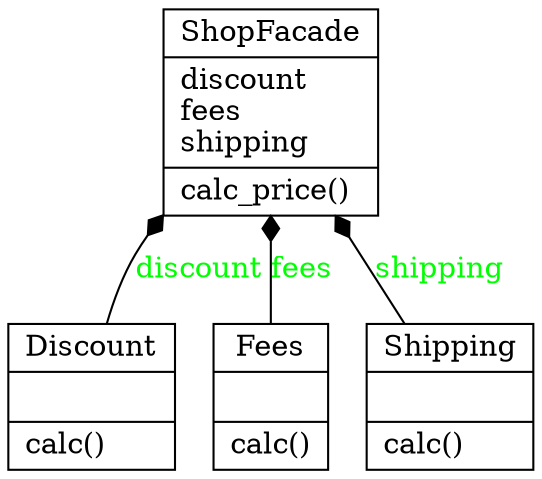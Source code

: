 digraph "classes" {
charset="utf-8"
rankdir=BT
"0" [label="{Discount|\l|calc()\l}", shape="record"];
"1" [label="{Fees|\l|calc()\l}", shape="record"];
"2" [label="{Shipping|\l|calc()\l}", shape="record"];
"3" [label="{ShopFacade|discount\lfees\lshipping\l|calc_price()\l}", shape="record"];
"0" -> "3" [arrowhead="diamond", arrowtail="none", fontcolor="green", label="discount", style="solid"];
"1" -> "3" [arrowhead="diamond", arrowtail="none", fontcolor="green", label="fees", style="solid"];
"2" -> "3" [arrowhead="diamond", arrowtail="none", fontcolor="green", label="shipping", style="solid"];
}
